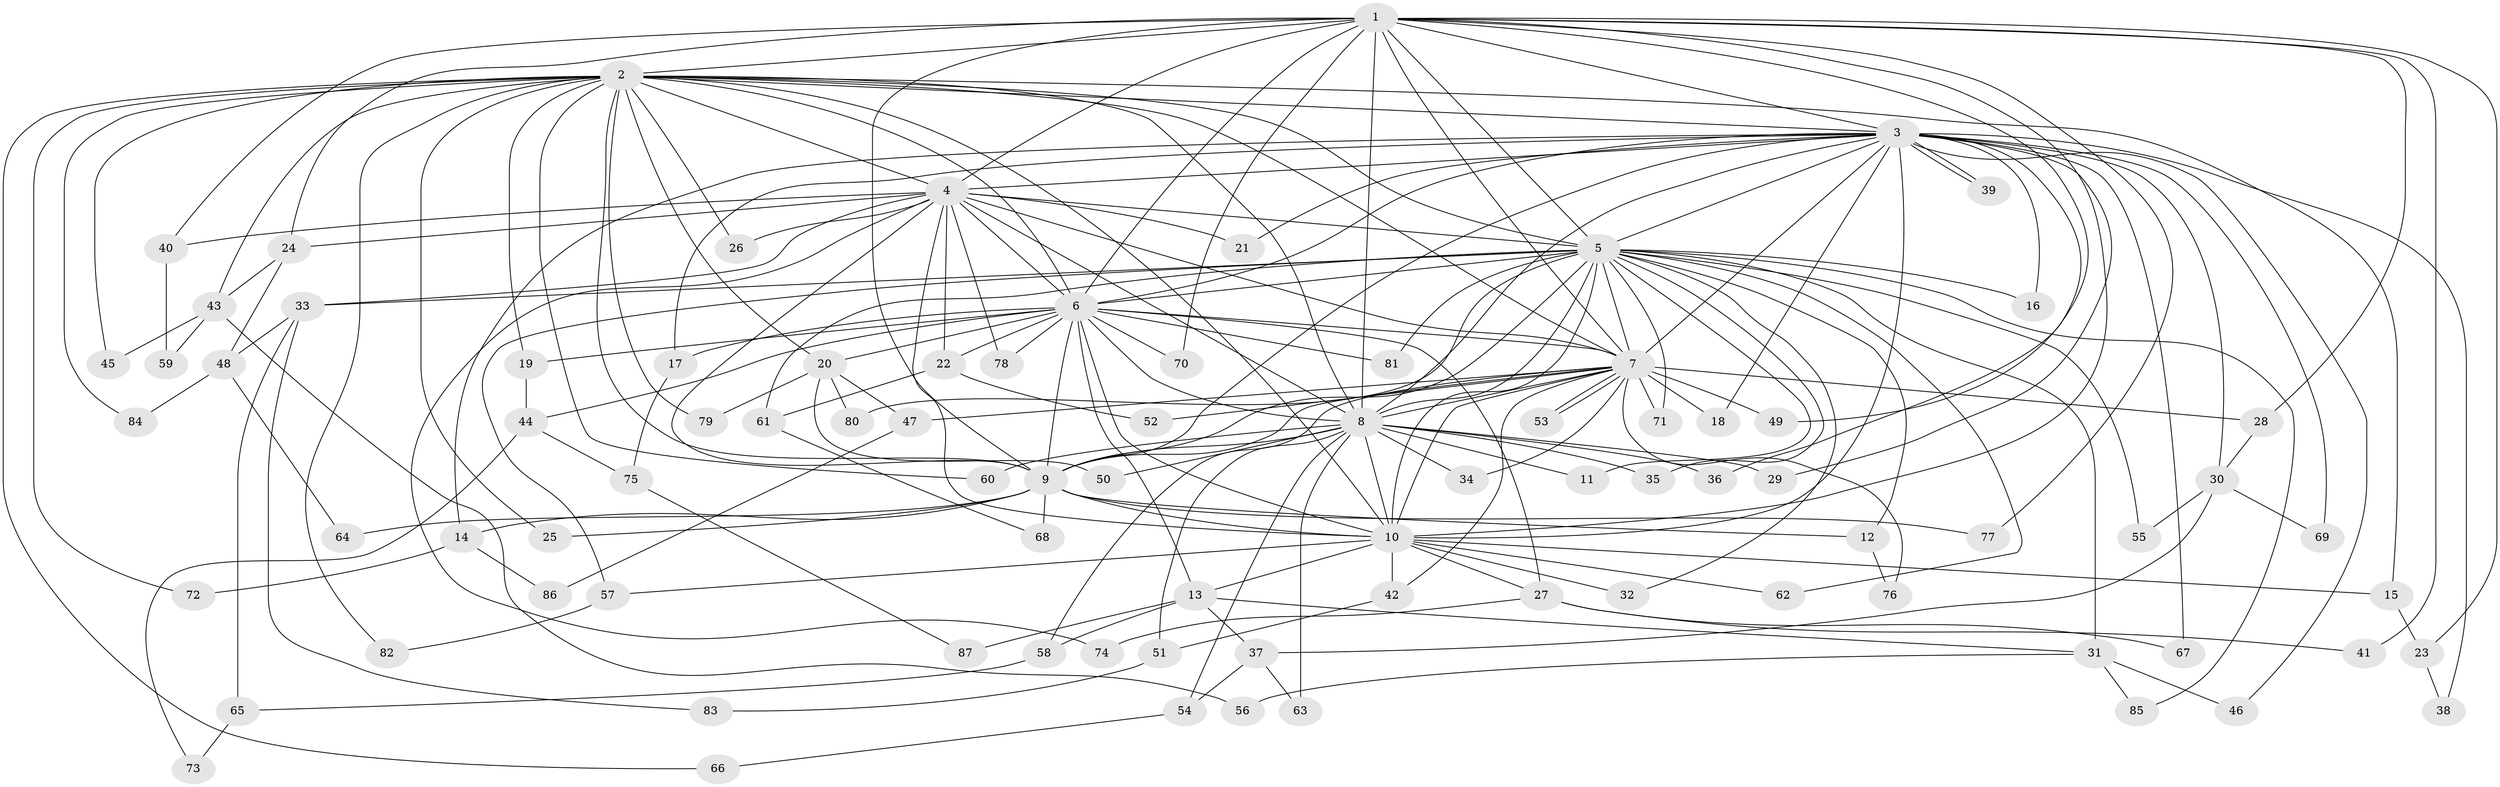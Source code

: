 // Generated by graph-tools (version 1.1) at 2025/13/03/09/25 04:13:56]
// undirected, 87 vertices, 199 edges
graph export_dot {
graph [start="1"]
  node [color=gray90,style=filled];
  1;
  2;
  3;
  4;
  5;
  6;
  7;
  8;
  9;
  10;
  11;
  12;
  13;
  14;
  15;
  16;
  17;
  18;
  19;
  20;
  21;
  22;
  23;
  24;
  25;
  26;
  27;
  28;
  29;
  30;
  31;
  32;
  33;
  34;
  35;
  36;
  37;
  38;
  39;
  40;
  41;
  42;
  43;
  44;
  45;
  46;
  47;
  48;
  49;
  50;
  51;
  52;
  53;
  54;
  55;
  56;
  57;
  58;
  59;
  60;
  61;
  62;
  63;
  64;
  65;
  66;
  67;
  68;
  69;
  70;
  71;
  72;
  73;
  74;
  75;
  76;
  77;
  78;
  79;
  80;
  81;
  82;
  83;
  84;
  85;
  86;
  87;
  1 -- 2;
  1 -- 3;
  1 -- 4;
  1 -- 5;
  1 -- 6;
  1 -- 7;
  1 -- 8;
  1 -- 9;
  1 -- 10;
  1 -- 23;
  1 -- 24;
  1 -- 28;
  1 -- 40;
  1 -- 41;
  1 -- 49;
  1 -- 70;
  1 -- 77;
  2 -- 3;
  2 -- 4;
  2 -- 5;
  2 -- 6;
  2 -- 7;
  2 -- 8;
  2 -- 9;
  2 -- 10;
  2 -- 15;
  2 -- 19;
  2 -- 20;
  2 -- 25;
  2 -- 26;
  2 -- 43;
  2 -- 45;
  2 -- 60;
  2 -- 66;
  2 -- 72;
  2 -- 79;
  2 -- 82;
  2 -- 84;
  3 -- 4;
  3 -- 5;
  3 -- 6;
  3 -- 7;
  3 -- 8;
  3 -- 9;
  3 -- 10;
  3 -- 14;
  3 -- 16;
  3 -- 17;
  3 -- 18;
  3 -- 21;
  3 -- 29;
  3 -- 30;
  3 -- 36;
  3 -- 38;
  3 -- 39;
  3 -- 39;
  3 -- 46;
  3 -- 67;
  3 -- 69;
  4 -- 5;
  4 -- 6;
  4 -- 7;
  4 -- 8;
  4 -- 9;
  4 -- 10;
  4 -- 21;
  4 -- 22;
  4 -- 24;
  4 -- 26;
  4 -- 33;
  4 -- 40;
  4 -- 74;
  4 -- 78;
  5 -- 6;
  5 -- 7;
  5 -- 8;
  5 -- 9;
  5 -- 10;
  5 -- 11;
  5 -- 12;
  5 -- 16;
  5 -- 31;
  5 -- 32;
  5 -- 33;
  5 -- 35;
  5 -- 55;
  5 -- 57;
  5 -- 61;
  5 -- 62;
  5 -- 71;
  5 -- 80;
  5 -- 81;
  5 -- 85;
  6 -- 7;
  6 -- 8;
  6 -- 9;
  6 -- 10;
  6 -- 13;
  6 -- 17;
  6 -- 19;
  6 -- 20;
  6 -- 22;
  6 -- 27;
  6 -- 44;
  6 -- 70;
  6 -- 78;
  6 -- 81;
  7 -- 8;
  7 -- 9;
  7 -- 10;
  7 -- 18;
  7 -- 28;
  7 -- 34;
  7 -- 42;
  7 -- 47;
  7 -- 49;
  7 -- 52;
  7 -- 53;
  7 -- 53;
  7 -- 58;
  7 -- 71;
  7 -- 76;
  8 -- 9;
  8 -- 10;
  8 -- 11;
  8 -- 29;
  8 -- 34;
  8 -- 35;
  8 -- 36;
  8 -- 50;
  8 -- 51;
  8 -- 54;
  8 -- 60;
  8 -- 63;
  9 -- 10;
  9 -- 12;
  9 -- 14;
  9 -- 25;
  9 -- 64;
  9 -- 68;
  9 -- 77;
  10 -- 13;
  10 -- 15;
  10 -- 27;
  10 -- 32;
  10 -- 42;
  10 -- 57;
  10 -- 62;
  12 -- 76;
  13 -- 31;
  13 -- 37;
  13 -- 58;
  13 -- 87;
  14 -- 72;
  14 -- 86;
  15 -- 23;
  17 -- 75;
  19 -- 44;
  20 -- 47;
  20 -- 50;
  20 -- 79;
  20 -- 80;
  22 -- 52;
  22 -- 61;
  23 -- 38;
  24 -- 43;
  24 -- 48;
  27 -- 41;
  27 -- 67;
  27 -- 74;
  28 -- 30;
  30 -- 37;
  30 -- 55;
  30 -- 69;
  31 -- 46;
  31 -- 56;
  31 -- 85;
  33 -- 48;
  33 -- 65;
  33 -- 83;
  37 -- 54;
  37 -- 63;
  40 -- 59;
  42 -- 51;
  43 -- 45;
  43 -- 56;
  43 -- 59;
  44 -- 73;
  44 -- 75;
  47 -- 86;
  48 -- 64;
  48 -- 84;
  51 -- 83;
  54 -- 66;
  57 -- 82;
  58 -- 65;
  61 -- 68;
  65 -- 73;
  75 -- 87;
}
